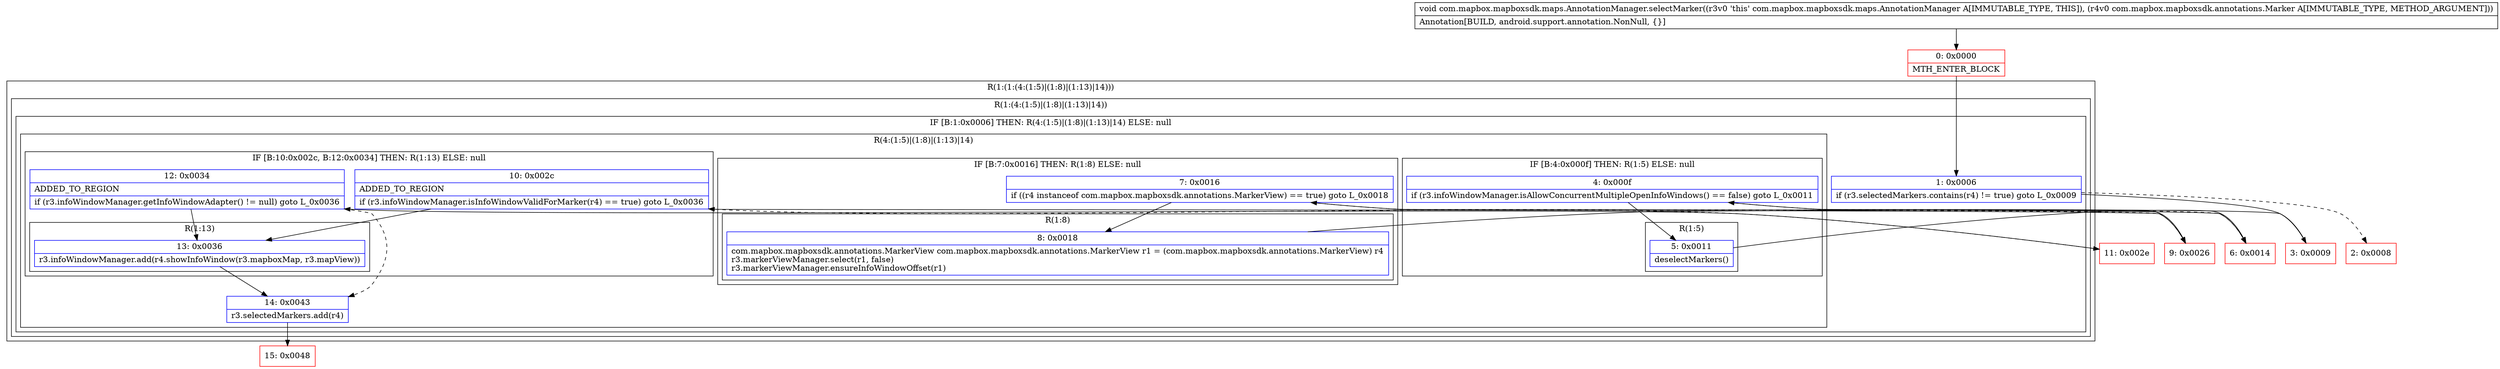 digraph "CFG forcom.mapbox.mapboxsdk.maps.AnnotationManager.selectMarker(Lcom\/mapbox\/mapboxsdk\/annotations\/Marker;)V" {
subgraph cluster_Region_1916685349 {
label = "R(1:(1:(4:(1:5)|(1:8)|(1:13)|14)))";
node [shape=record,color=blue];
subgraph cluster_Region_719532138 {
label = "R(1:(4:(1:5)|(1:8)|(1:13)|14))";
node [shape=record,color=blue];
subgraph cluster_IfRegion_1825745631 {
label = "IF [B:1:0x0006] THEN: R(4:(1:5)|(1:8)|(1:13)|14) ELSE: null";
node [shape=record,color=blue];
Node_1 [shape=record,label="{1\:\ 0x0006|if (r3.selectedMarkers.contains(r4) != true) goto L_0x0009\l}"];
subgraph cluster_Region_875407171 {
label = "R(4:(1:5)|(1:8)|(1:13)|14)";
node [shape=record,color=blue];
subgraph cluster_IfRegion_888310407 {
label = "IF [B:4:0x000f] THEN: R(1:5) ELSE: null";
node [shape=record,color=blue];
Node_4 [shape=record,label="{4\:\ 0x000f|if (r3.infoWindowManager.isAllowConcurrentMultipleOpenInfoWindows() == false) goto L_0x0011\l}"];
subgraph cluster_Region_128027667 {
label = "R(1:5)";
node [shape=record,color=blue];
Node_5 [shape=record,label="{5\:\ 0x0011|deselectMarkers()\l}"];
}
}
subgraph cluster_IfRegion_2128370282 {
label = "IF [B:7:0x0016] THEN: R(1:8) ELSE: null";
node [shape=record,color=blue];
Node_7 [shape=record,label="{7\:\ 0x0016|if ((r4 instanceof com.mapbox.mapboxsdk.annotations.MarkerView) == true) goto L_0x0018\l}"];
subgraph cluster_Region_1490995569 {
label = "R(1:8)";
node [shape=record,color=blue];
Node_8 [shape=record,label="{8\:\ 0x0018|com.mapbox.mapboxsdk.annotations.MarkerView com.mapbox.mapboxsdk.annotations.MarkerView r1 = (com.mapbox.mapboxsdk.annotations.MarkerView) r4\lr3.markerViewManager.select(r1, false)\lr3.markerViewManager.ensureInfoWindowOffset(r1)\l}"];
}
}
subgraph cluster_IfRegion_655551821 {
label = "IF [B:10:0x002c, B:12:0x0034] THEN: R(1:13) ELSE: null";
node [shape=record,color=blue];
Node_10 [shape=record,label="{10\:\ 0x002c|ADDED_TO_REGION\l|if (r3.infoWindowManager.isInfoWindowValidForMarker(r4) == true) goto L_0x0036\l}"];
Node_12 [shape=record,label="{12\:\ 0x0034|ADDED_TO_REGION\l|if (r3.infoWindowManager.getInfoWindowAdapter() != null) goto L_0x0036\l}"];
subgraph cluster_Region_118816154 {
label = "R(1:13)";
node [shape=record,color=blue];
Node_13 [shape=record,label="{13\:\ 0x0036|r3.infoWindowManager.add(r4.showInfoWindow(r3.mapboxMap, r3.mapView))\l}"];
}
}
Node_14 [shape=record,label="{14\:\ 0x0043|r3.selectedMarkers.add(r4)\l}"];
}
}
}
}
Node_0 [shape=record,color=red,label="{0\:\ 0x0000|MTH_ENTER_BLOCK\l}"];
Node_2 [shape=record,color=red,label="{2\:\ 0x0008}"];
Node_3 [shape=record,color=red,label="{3\:\ 0x0009}"];
Node_6 [shape=record,color=red,label="{6\:\ 0x0014}"];
Node_9 [shape=record,color=red,label="{9\:\ 0x0026}"];
Node_11 [shape=record,color=red,label="{11\:\ 0x002e}"];
Node_15 [shape=record,color=red,label="{15\:\ 0x0048}"];
MethodNode[shape=record,label="{void com.mapbox.mapboxsdk.maps.AnnotationManager.selectMarker((r3v0 'this' com.mapbox.mapboxsdk.maps.AnnotationManager A[IMMUTABLE_TYPE, THIS]), (r4v0 com.mapbox.mapboxsdk.annotations.Marker A[IMMUTABLE_TYPE, METHOD_ARGUMENT]))  | Annotation[BUILD, android.support.annotation.NonNull, \{\}]\l}"];
MethodNode -> Node_0;
Node_1 -> Node_2[style=dashed];
Node_1 -> Node_3;
Node_4 -> Node_5;
Node_4 -> Node_6[style=dashed];
Node_5 -> Node_6;
Node_7 -> Node_8;
Node_7 -> Node_9[style=dashed];
Node_8 -> Node_9;
Node_10 -> Node_11[style=dashed];
Node_10 -> Node_13;
Node_12 -> Node_13;
Node_12 -> Node_14[style=dashed];
Node_13 -> Node_14;
Node_14 -> Node_15;
Node_0 -> Node_1;
Node_3 -> Node_4;
Node_6 -> Node_7;
Node_9 -> Node_10;
Node_11 -> Node_12;
}


